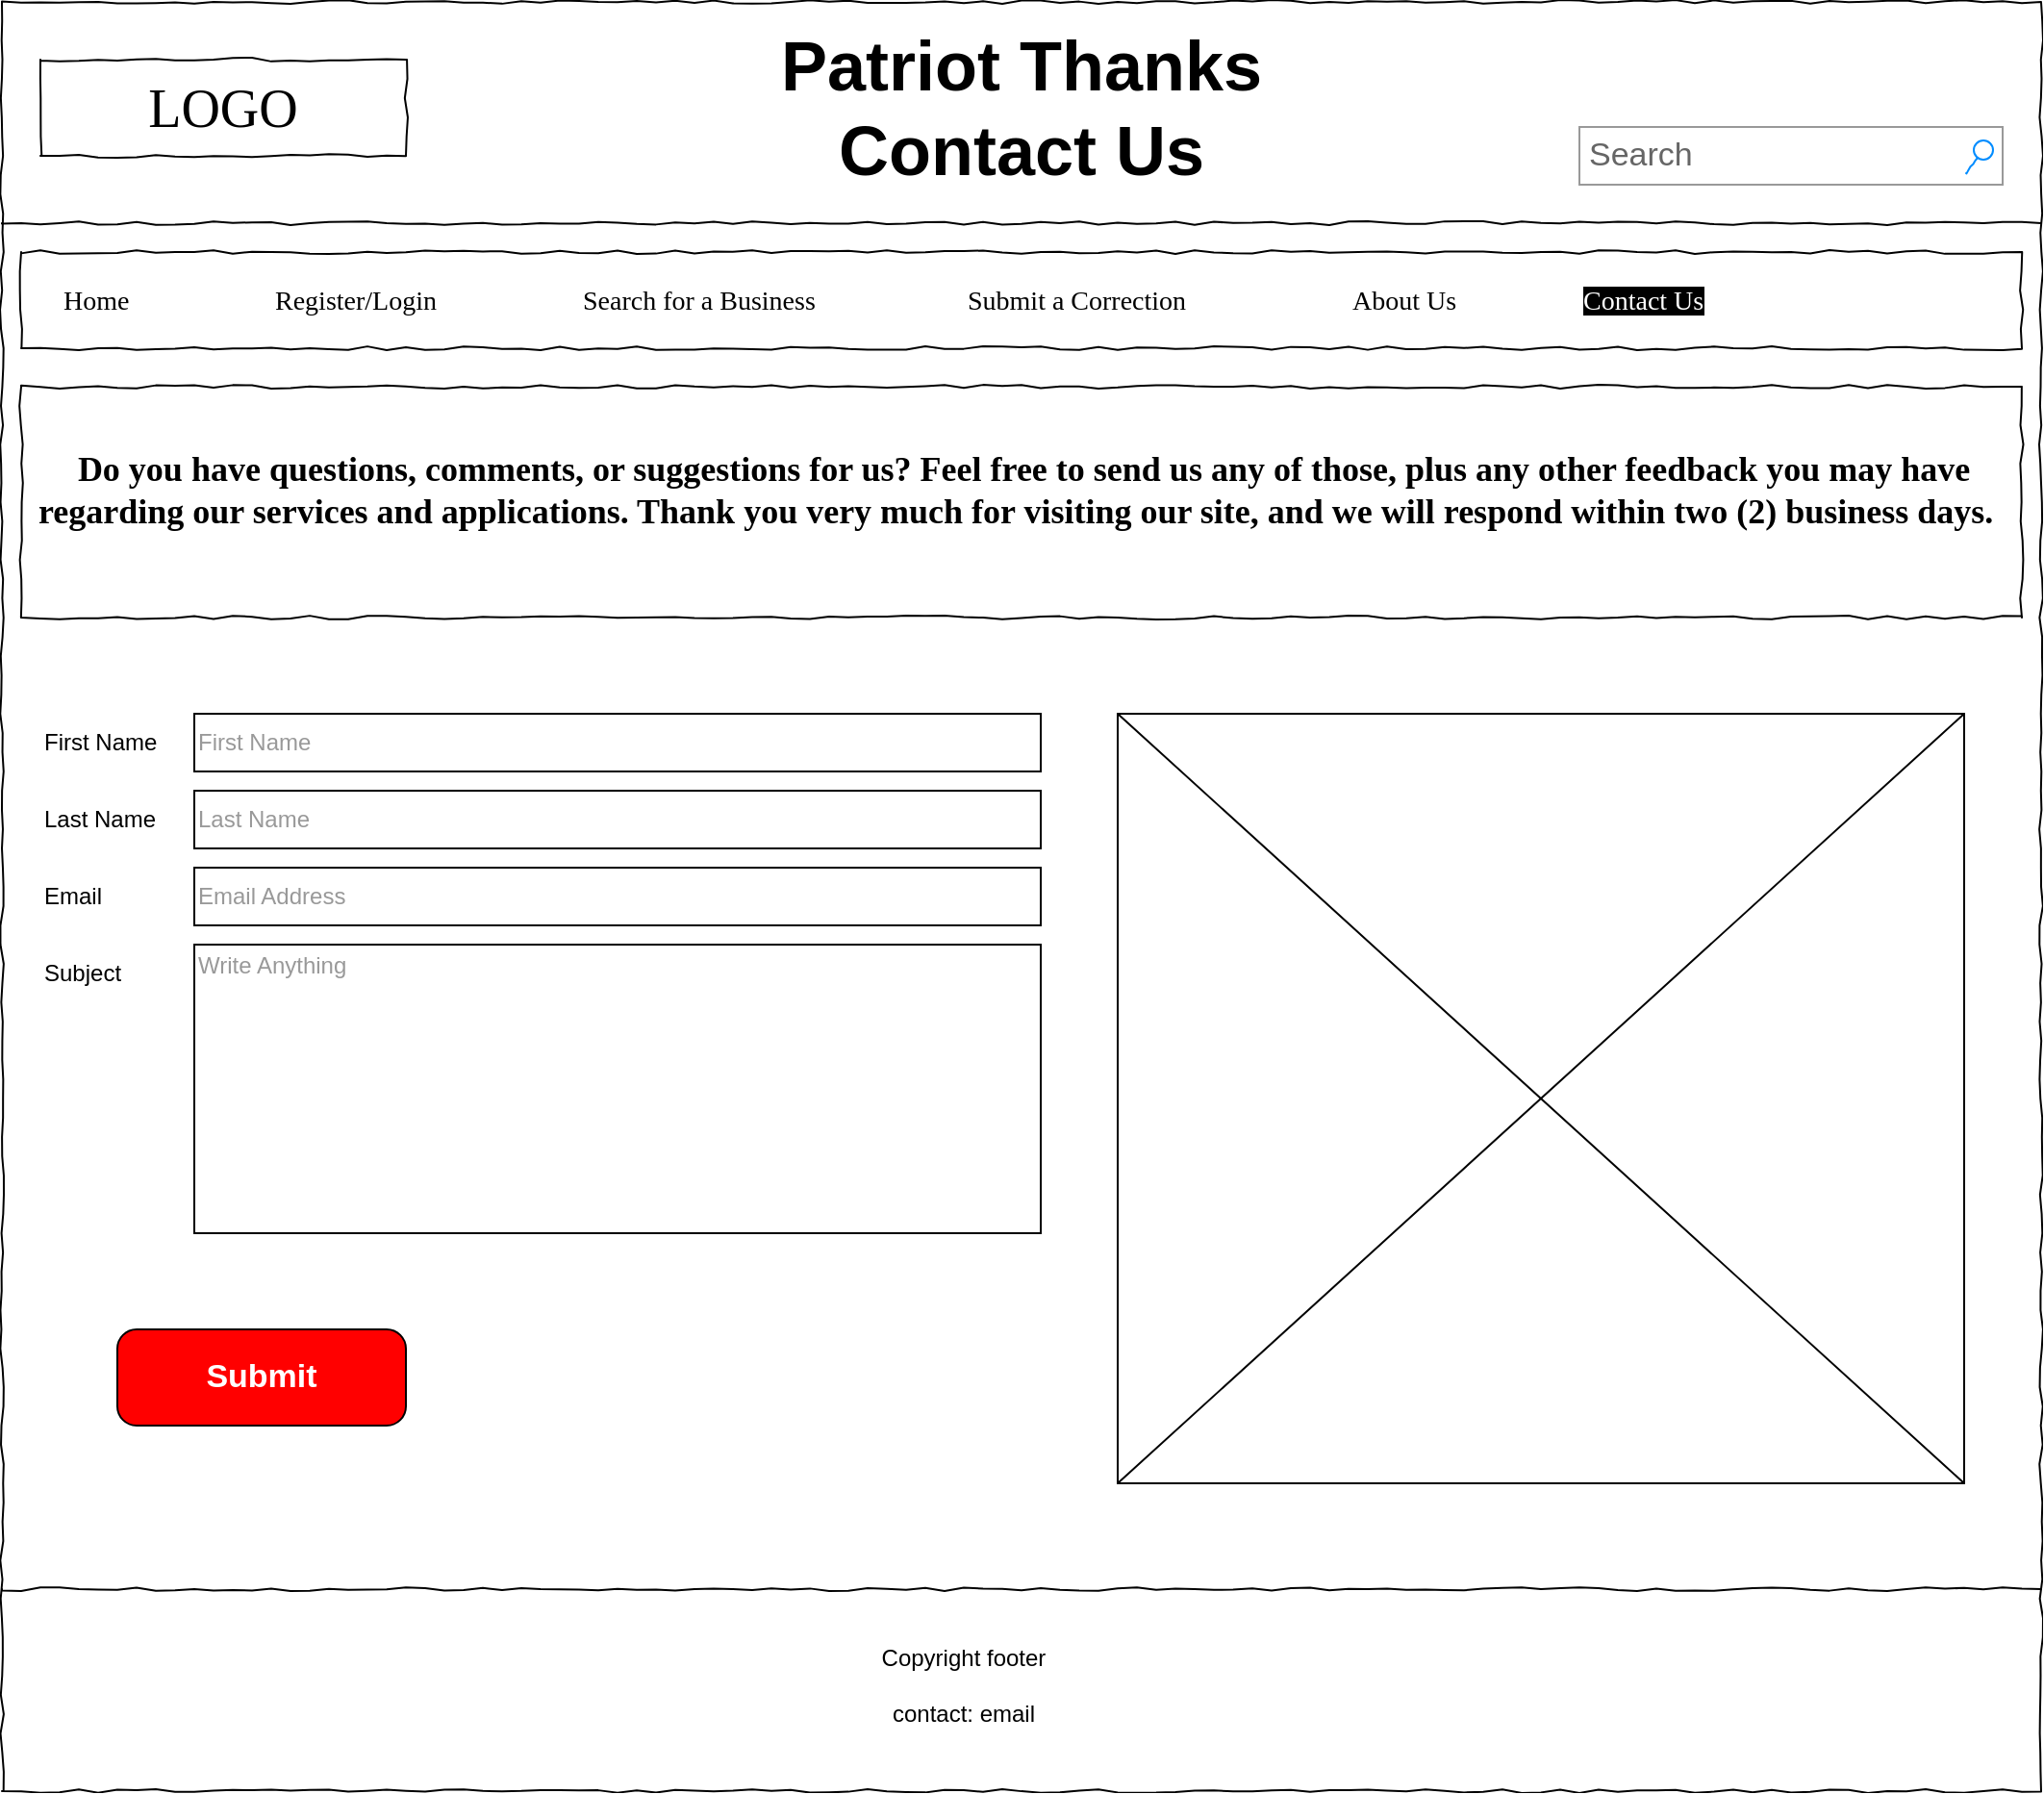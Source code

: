<mxfile version="24.7.8">
  <diagram name="Page-1" id="03018318-947c-dd8e-b7a3-06fadd420f32">
    <mxGraphModel dx="1120" dy="532" grid="1" gridSize="10" guides="1" tooltips="1" connect="1" arrows="1" fold="1" page="1" pageScale="1" pageWidth="1100" pageHeight="850" background="none" math="0" shadow="0">
      <root>
        <mxCell id="0" />
        <mxCell id="1" parent="0" />
        <mxCell id="677b7b8949515195-1" value="" style="whiteSpace=wrap;html=1;rounded=0;shadow=0;labelBackgroundColor=none;strokeColor=#000000;strokeWidth=1;fillColor=none;fontFamily=Verdana;fontSize=12;fontColor=#000000;align=center;comic=1;" parent="1" vertex="1">
          <mxGeometry x="20" y="30" width="1060" height="930" as="geometry" />
        </mxCell>
        <mxCell id="677b7b8949515195-2" value="LOGO" style="whiteSpace=wrap;html=1;rounded=0;shadow=0;labelBackgroundColor=none;strokeWidth=1;fontFamily=Verdana;fontSize=28;align=center;comic=1;" parent="1" vertex="1">
          <mxGeometry x="40" y="60" width="190" height="50" as="geometry" />
        </mxCell>
        <mxCell id="677b7b8949515195-3" value="Search" style="strokeWidth=1;shadow=0;dashed=0;align=center;html=1;shape=mxgraph.mockup.forms.searchBox;strokeColor=#999999;mainText=;strokeColor2=#008cff;fontColor=#666666;fontSize=17;align=left;spacingLeft=3;rounded=0;labelBackgroundColor=none;comic=1;" parent="1" vertex="1">
          <mxGeometry x="840" y="95" width="220" height="30" as="geometry" />
        </mxCell>
        <mxCell id="677b7b8949515195-9" value="" style="line;strokeWidth=1;html=1;rounded=0;shadow=0;labelBackgroundColor=none;fillColor=none;fontFamily=Verdana;fontSize=14;fontColor=#000000;align=center;comic=1;" parent="1" vertex="1">
          <mxGeometry x="20" y="140" width="1060" height="10" as="geometry" />
        </mxCell>
        <mxCell id="677b7b8949515195-10" value="" style="whiteSpace=wrap;html=1;rounded=0;shadow=0;labelBackgroundColor=none;strokeWidth=1;fillColor=none;fontFamily=Verdana;fontSize=12;align=center;comic=1;" parent="1" vertex="1">
          <mxGeometry x="30" y="160" width="1040" height="50" as="geometry" />
        </mxCell>
        <mxCell id="677b7b8949515195-11" value="Home" style="text;html=1;points=[];align=left;verticalAlign=top;spacingTop=-4;fontSize=14;fontFamily=Verdana" parent="1" vertex="1">
          <mxGeometry x="50" y="175" width="60" height="20" as="geometry" />
        </mxCell>
        <mxCell id="677b7b8949515195-12" value="Register/Login" style="text;html=1;points=[];align=left;verticalAlign=top;spacingTop=-4;fontSize=14;fontFamily=Verdana" parent="1" vertex="1">
          <mxGeometry x="160" y="175" width="120" height="20" as="geometry" />
        </mxCell>
        <mxCell id="677b7b8949515195-14" value="Search for a Business" style="text;html=1;points=[];align=left;verticalAlign=top;spacingTop=-4;fontSize=14;fontFamily=Verdana" parent="1" vertex="1">
          <mxGeometry x="320" y="175" width="160" height="20" as="geometry" />
        </mxCell>
        <mxCell id="677b7b8949515195-15" value="&lt;div style=&quot;text-align: justify&quot;&gt;&lt;p style=&quot;font-size: large; font-family: &amp;quot;Times New Roman&amp;quot;, Times, serif; text-indent: 2%; font-weight: 700; text-align: start;&quot; class=&quot;paragraph_style&quot;&gt;Do you have questions, comments, or suggestions for us? Feel free to send us any of those, plus any other feedback you may have regarding our services and applications. Thank you very much for visiting our site, and we will respond within two (2) business days.&lt;/p&gt;&lt;/div&gt;" style="whiteSpace=wrap;html=1;rounded=0;shadow=0;labelBackgroundColor=none;strokeWidth=1;fillColor=none;fontFamily=Verdana;fontSize=12;align=center;verticalAlign=top;spacing=10;comic=1;" parent="1" vertex="1">
          <mxGeometry x="30" y="230" width="1040" height="120" as="geometry" />
        </mxCell>
        <mxCell id="ubhy5sFj4Xcip8Dqailu-1" value="&lt;b&gt;&lt;font style=&quot;font-size: 36px;&quot;&gt;Patriot Thanks&lt;/font&gt;&lt;/b&gt;&lt;div&gt;&lt;b&gt;&lt;font style=&quot;font-size: 36px;&quot;&gt;Contact Us&lt;/font&gt;&lt;/b&gt;&lt;/div&gt;" style="text;html=1;align=center;verticalAlign=middle;whiteSpace=wrap;rounded=0;" parent="1" vertex="1">
          <mxGeometry x="385" y="52.5" width="330" height="65" as="geometry" />
        </mxCell>
        <mxCell id="ubhy5sFj4Xcip8Dqailu-2" value="Submit a Correction" style="text;html=1;points=[];align=left;verticalAlign=top;spacingTop=-4;fontSize=14;fontFamily=Verdana" parent="1" vertex="1">
          <mxGeometry x="520" y="175" width="160" height="20" as="geometry" />
        </mxCell>
        <mxCell id="ubhy5sFj4Xcip8Dqailu-3" value="About Us" style="text;html=1;points=[];align=left;verticalAlign=top;spacingTop=-4;fontSize=14;fontFamily=Verdana" parent="1" vertex="1">
          <mxGeometry x="720" y="175" width="60" height="20" as="geometry" />
        </mxCell>
        <mxCell id="ubhy5sFj4Xcip8Dqailu-4" value="&lt;span style=&quot;background-color: rgb(0, 0, 0);&quot;&gt;&lt;font color=&quot;#ffffff&quot;&gt;Contact Us&lt;/font&gt;&lt;/span&gt;" style="text;html=1;points=[];align=left;verticalAlign=top;spacingTop=-4;fontSize=14;fontFamily=Verdana" parent="1" vertex="1">
          <mxGeometry x="840" y="175" width="100" height="20" as="geometry" />
        </mxCell>
        <mxCell id="ubhy5sFj4Xcip8Dqailu-5" value="" style="line;strokeWidth=1;html=1;rounded=0;shadow=0;labelBackgroundColor=none;fillColor=none;fontFamily=Verdana;fontSize=14;fontColor=#000000;align=center;comic=1;" parent="1" vertex="1">
          <mxGeometry x="20" y="850" width="1060" height="10" as="geometry" />
        </mxCell>
        <mxCell id="ubhy5sFj4Xcip8Dqailu-6" value="Copyright footer&lt;div&gt;&lt;br&gt;&lt;/div&gt;&lt;div&gt;contact: email&lt;/div&gt;" style="text;html=1;align=center;verticalAlign=middle;whiteSpace=wrap;rounded=0;" parent="1" vertex="1">
          <mxGeometry x="300" y="870" width="440" height="70" as="geometry" />
        </mxCell>
        <mxCell id="fySpqNfAuwjDgSUSCarQ-1" value="First Name" style="text;html=1;align=left;verticalAlign=middle;whiteSpace=wrap;rounded=0;" vertex="1" parent="1">
          <mxGeometry x="40" y="400" width="120" height="30" as="geometry" />
        </mxCell>
        <mxCell id="fySpqNfAuwjDgSUSCarQ-2" value="Last Name" style="text;html=1;align=left;verticalAlign=middle;whiteSpace=wrap;rounded=0;" vertex="1" parent="1">
          <mxGeometry x="40" y="440" width="120" height="30" as="geometry" />
        </mxCell>
        <mxCell id="fySpqNfAuwjDgSUSCarQ-3" value="Email&lt;span style=&quot;color: rgba(0, 0, 0, 0); font-family: monospace; font-size: 0px; text-wrap: nowrap;&quot;&gt;%3CmxGraphModel%3E%3Croot%3E%3CmxCell%20id%3D%220%22%2F%3E%3CmxCell%20id%3D%221%22%20parent%3D%220%22%2F%3E%3CmxCell%20id%3D%222%22%20value%3D%22First%20Name%22%20style%3D%22text%3Bhtml%3D1%3Balign%3Dleft%3BverticalAlign%3Dmiddle%3BwhiteSpace%3Dwrap%3Brounded%3D0%3B%22%20vertex%3D%221%22%20parent%3D%221%22%3E%3CmxGeometry%20x%3D%2240%22%20y%3D%22400%22%20width%3D%22120%22%20height%3D%2230%22%20as%3D%22geometry%22%2F%3E%3C%2FmxCell%3E%3C%2Froot%3E%3C%2FmxGraphModel%3E&lt;/span&gt;" style="text;html=1;align=left;verticalAlign=middle;whiteSpace=wrap;rounded=0;" vertex="1" parent="1">
          <mxGeometry x="40" y="480" width="120" height="30" as="geometry" />
        </mxCell>
        <mxCell id="fySpqNfAuwjDgSUSCarQ-4" value="Subject" style="text;html=1;align=left;verticalAlign=middle;whiteSpace=wrap;rounded=0;" vertex="1" parent="1">
          <mxGeometry x="40" y="520" width="120" height="30" as="geometry" />
        </mxCell>
        <mxCell id="fySpqNfAuwjDgSUSCarQ-5" value="&lt;font color=&quot;#999999&quot;&gt;First Name&lt;/font&gt;" style="rounded=0;whiteSpace=wrap;html=1;align=left;" vertex="1" parent="1">
          <mxGeometry x="120" y="400" width="440" height="30" as="geometry" />
        </mxCell>
        <mxCell id="fySpqNfAuwjDgSUSCarQ-6" value="&lt;font color=&quot;#999999&quot;&gt;Last Name&lt;/font&gt;" style="rounded=0;whiteSpace=wrap;html=1;align=left;" vertex="1" parent="1">
          <mxGeometry x="120" y="440" width="440" height="30" as="geometry" />
        </mxCell>
        <mxCell id="fySpqNfAuwjDgSUSCarQ-7" value="&lt;font color=&quot;#999999&quot;&gt;Email Address&lt;/font&gt;" style="rounded=0;whiteSpace=wrap;html=1;align=left;" vertex="1" parent="1">
          <mxGeometry x="120" y="480" width="440" height="30" as="geometry" />
        </mxCell>
        <mxCell id="fySpqNfAuwjDgSUSCarQ-8" value="&lt;font color=&quot;#999999&quot;&gt;Write Anything&lt;/font&gt;&lt;div&gt;&lt;font color=&quot;#999999&quot;&gt;&lt;br&gt;&lt;/font&gt;&lt;/div&gt;&lt;div&gt;&lt;font color=&quot;#999999&quot;&gt;&lt;br&gt;&lt;/font&gt;&lt;/div&gt;&lt;div&gt;&lt;font color=&quot;#999999&quot;&gt;&lt;br&gt;&lt;/font&gt;&lt;/div&gt;&lt;div&gt;&lt;font color=&quot;#999999&quot;&gt;&lt;br&gt;&lt;/font&gt;&lt;/div&gt;&lt;div&gt;&lt;font color=&quot;#999999&quot;&gt;&lt;br&gt;&lt;/font&gt;&lt;/div&gt;&lt;div&gt;&lt;font color=&quot;#999999&quot;&gt;&lt;br&gt;&lt;/font&gt;&lt;/div&gt;&lt;div&gt;&lt;font color=&quot;#999999&quot;&gt;&lt;br&gt;&lt;/font&gt;&lt;/div&gt;&lt;div&gt;&lt;font color=&quot;#999999&quot;&gt;&lt;br&gt;&lt;/font&gt;&lt;/div&gt;&lt;div&gt;&lt;font color=&quot;#999999&quot;&gt;&lt;br&gt;&lt;/font&gt;&lt;/div&gt;" style="rounded=0;whiteSpace=wrap;html=1;align=left;" vertex="1" parent="1">
          <mxGeometry x="120" y="520" width="440" height="150" as="geometry" />
        </mxCell>
        <mxCell id="fySpqNfAuwjDgSUSCarQ-9" value="Submit" style="strokeWidth=1;shadow=0;dashed=0;align=center;html=1;shape=mxgraph.mockup.buttons.button;strokeColor=#000000;fontColor=#ffffff;mainText=;buttonStyle=round;fontSize=17;fontStyle=1;fillColor=#ff0000;whiteSpace=wrap;" vertex="1" parent="1">
          <mxGeometry x="80" y="720" width="150" height="50" as="geometry" />
        </mxCell>
        <mxCell id="fySpqNfAuwjDgSUSCarQ-10" value="" style="verticalLabelPosition=bottom;shadow=0;dashed=0;align=center;html=1;verticalAlign=top;strokeWidth=1;shape=mxgraph.mockup.graphics.simpleIcon;strokeColor=#000000;fontFamily=Helvetica;fontSize=17;fontColor=#ffffff;fontStyle=1;fillColor=#ffffff;" vertex="1" parent="1">
          <mxGeometry x="600" y="400" width="440" height="400" as="geometry" />
        </mxCell>
      </root>
    </mxGraphModel>
  </diagram>
</mxfile>
